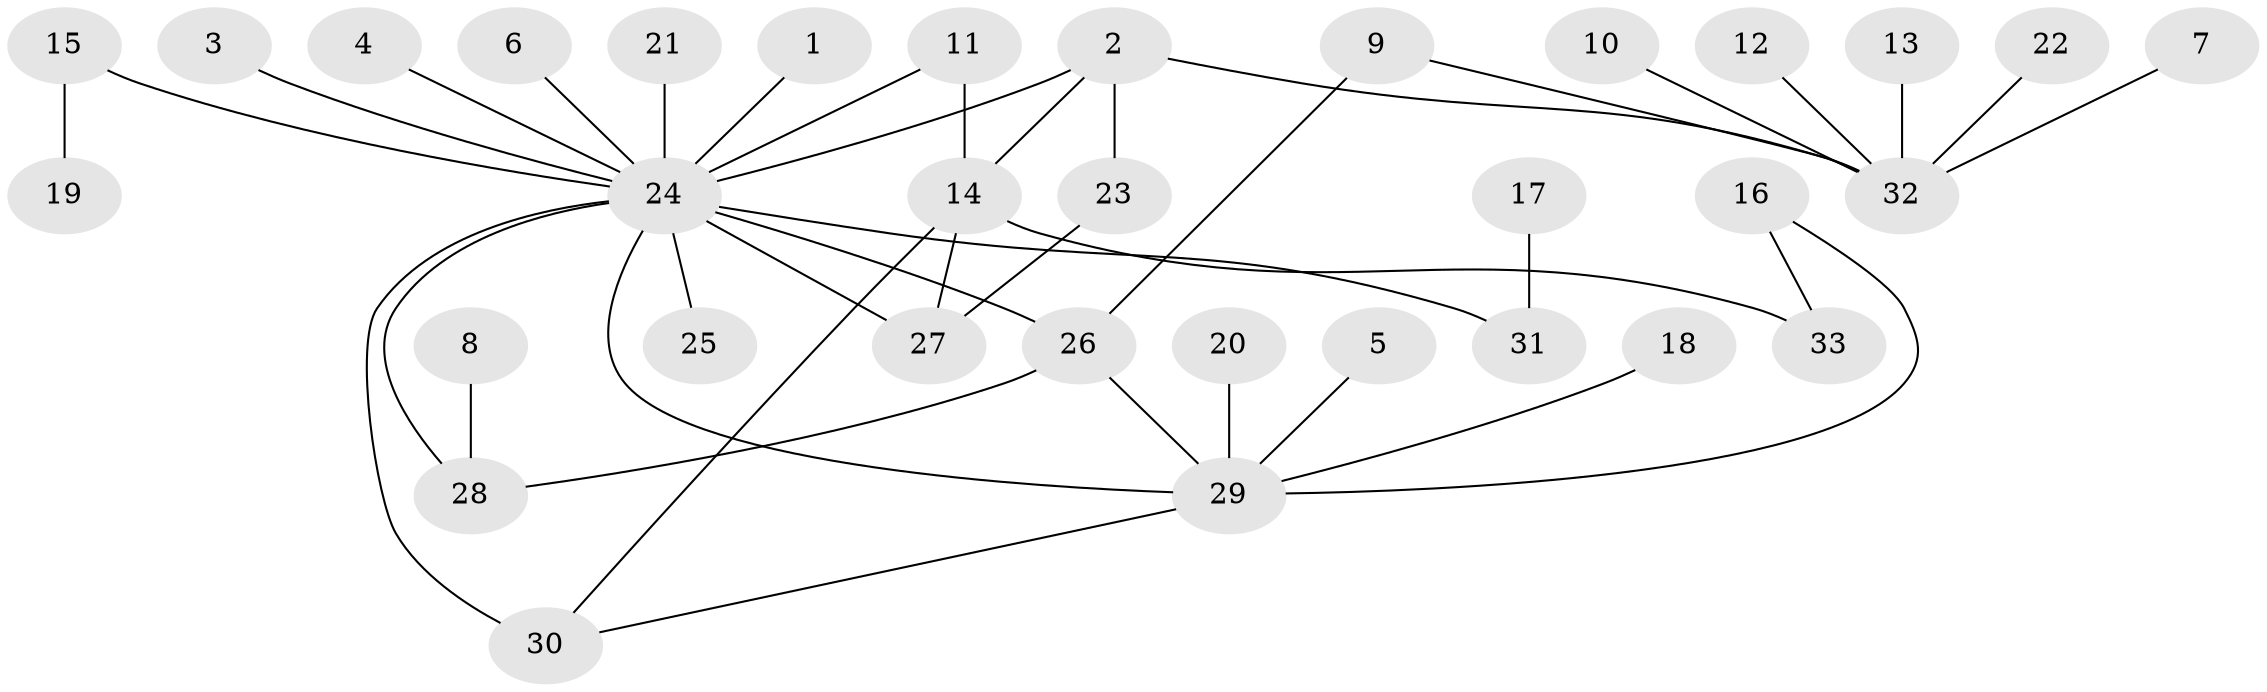 // original degree distribution, {20: 0.015151515151515152, 5: 0.045454545454545456, 2: 0.16666666666666666, 6: 0.015151515151515152, 1: 0.5606060606060606, 3: 0.09090909090909091, 9: 0.030303030303030304, 4: 0.07575757575757576}
// Generated by graph-tools (version 1.1) at 2025/01/03/09/25 03:01:56]
// undirected, 33 vertices, 41 edges
graph export_dot {
graph [start="1"]
  node [color=gray90,style=filled];
  1;
  2;
  3;
  4;
  5;
  6;
  7;
  8;
  9;
  10;
  11;
  12;
  13;
  14;
  15;
  16;
  17;
  18;
  19;
  20;
  21;
  22;
  23;
  24;
  25;
  26;
  27;
  28;
  29;
  30;
  31;
  32;
  33;
  1 -- 24 [weight=1.0];
  2 -- 14 [weight=1.0];
  2 -- 23 [weight=2.0];
  2 -- 24 [weight=1.0];
  2 -- 32 [weight=1.0];
  3 -- 24 [weight=1.0];
  4 -- 24 [weight=1.0];
  5 -- 29 [weight=1.0];
  6 -- 24 [weight=1.0];
  7 -- 32 [weight=1.0];
  8 -- 28 [weight=1.0];
  9 -- 26 [weight=1.0];
  9 -- 32 [weight=1.0];
  10 -- 32 [weight=1.0];
  11 -- 14 [weight=1.0];
  11 -- 24 [weight=1.0];
  12 -- 32 [weight=1.0];
  13 -- 32 [weight=1.0];
  14 -- 27 [weight=1.0];
  14 -- 30 [weight=1.0];
  14 -- 33 [weight=1.0];
  15 -- 19 [weight=1.0];
  15 -- 24 [weight=1.0];
  16 -- 29 [weight=1.0];
  16 -- 33 [weight=1.0];
  17 -- 31 [weight=1.0];
  18 -- 29 [weight=1.0];
  20 -- 29 [weight=1.0];
  21 -- 24 [weight=1.0];
  22 -- 32 [weight=1.0];
  23 -- 27 [weight=1.0];
  24 -- 25 [weight=1.0];
  24 -- 26 [weight=1.0];
  24 -- 27 [weight=1.0];
  24 -- 28 [weight=1.0];
  24 -- 29 [weight=1.0];
  24 -- 30 [weight=2.0];
  24 -- 31 [weight=2.0];
  26 -- 28 [weight=1.0];
  26 -- 29 [weight=1.0];
  29 -- 30 [weight=1.0];
}
